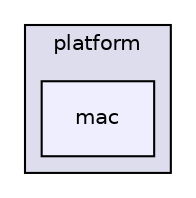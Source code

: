 digraph "platform/mac" {
  compound=true
  node [ fontsize="10", fontname="Helvetica"];
  edge [ labelfontsize="10", labelfontname="Helvetica"];
  subgraph clusterdir_c5a52a81292cf9a5167198f4f346d6d9 {
    graph [ bgcolor="#ddddee", pencolor="black", label="platform" fontname="Helvetica", fontsize="10", URL="dir_c5a52a81292cf9a5167198f4f346d6d9.html"]
  dir_f9e837cdd042175fed49f19226354d3b [shape=box, label="mac", style="filled", fillcolor="#eeeeff", pencolor="black", URL="dir_f9e837cdd042175fed49f19226354d3b.html"];
  }
}
